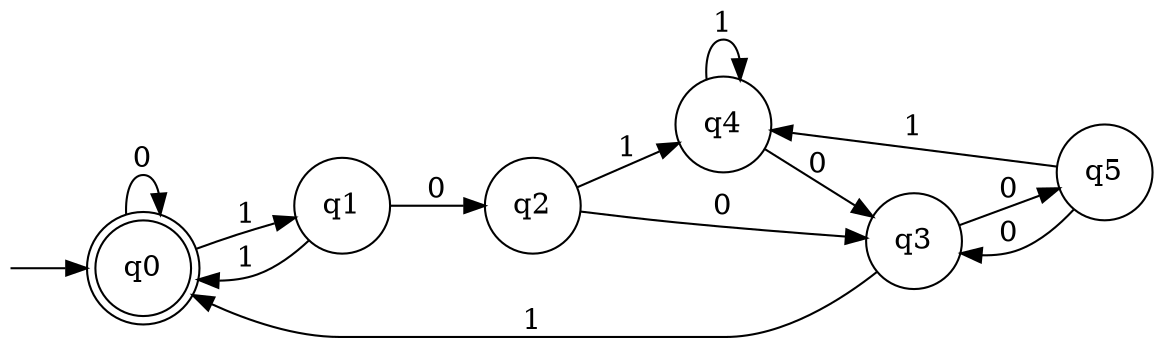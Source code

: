 digraph G {
  rankdir=LR;
  n__ [label="" shape=none width=.0];
  0 [shape=circle label="q1"]
  1 [shape=doublecircle label="q0"]
  2 [shape=circle label="q2"]
  3 [shape=circle label="q4"]
  4 [shape=circle label="q5"]
  5 [shape=circle label="q3"]
  n__ -> 1;
  1 -> 1 [label="0"]
  1 -> 0 [label="1"]
  0 -> 2 [label="0"]
  0 -> 1 [label="1"]
  2 -> 5 [label="0"]
  2 -> 3 [label="1"]
  5 -> 4 [label="0"]
  5 -> 1 [label="1"]
  3 -> 5 [label="0"]
  3 -> 3 [label="1"]
  4 -> 5 [label="0"]
  4 -> 3 [label="1"]
}
